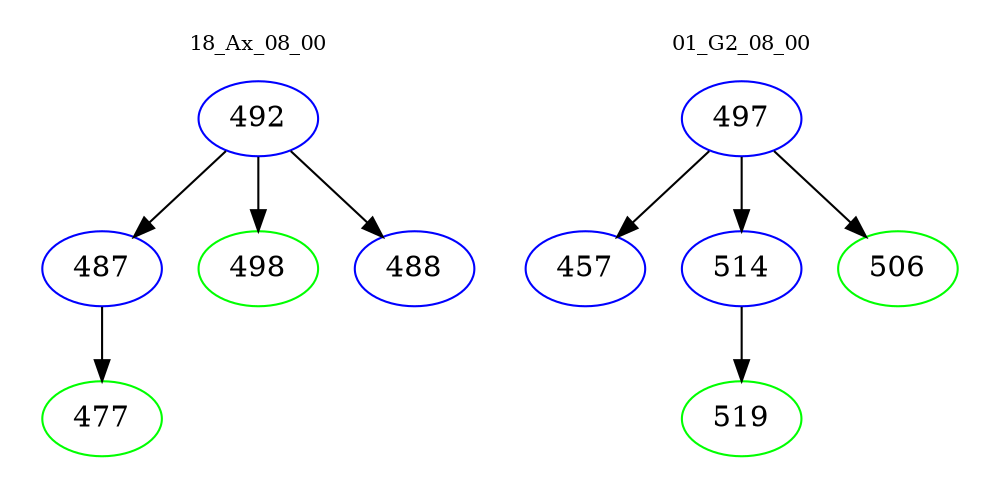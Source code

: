 digraph{
subgraph cluster_0 {
color = white
label = "18_Ax_08_00";
fontsize=10;
T0_492 [label="492", color="blue"]
T0_492 -> T0_487 [color="black"]
T0_487 [label="487", color="blue"]
T0_487 -> T0_477 [color="black"]
T0_477 [label="477", color="green"]
T0_492 -> T0_498 [color="black"]
T0_498 [label="498", color="green"]
T0_492 -> T0_488 [color="black"]
T0_488 [label="488", color="blue"]
}
subgraph cluster_1 {
color = white
label = "01_G2_08_00";
fontsize=10;
T1_497 [label="497", color="blue"]
T1_497 -> T1_457 [color="black"]
T1_457 [label="457", color="blue"]
T1_497 -> T1_514 [color="black"]
T1_514 [label="514", color="blue"]
T1_514 -> T1_519 [color="black"]
T1_519 [label="519", color="green"]
T1_497 -> T1_506 [color="black"]
T1_506 [label="506", color="green"]
}
}
